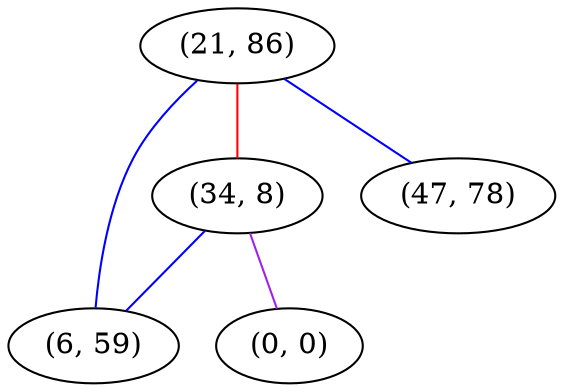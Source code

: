 graph "" {
"(21, 86)";
"(34, 8)";
"(6, 59)";
"(0, 0)";
"(47, 78)";
"(21, 86)" -- "(6, 59)"  [color=blue, key=0, weight=3];
"(21, 86)" -- "(34, 8)"  [color=red, key=0, weight=1];
"(21, 86)" -- "(47, 78)"  [color=blue, key=0, weight=3];
"(34, 8)" -- "(6, 59)"  [color=blue, key=0, weight=3];
"(34, 8)" -- "(0, 0)"  [color=purple, key=0, weight=4];
}

